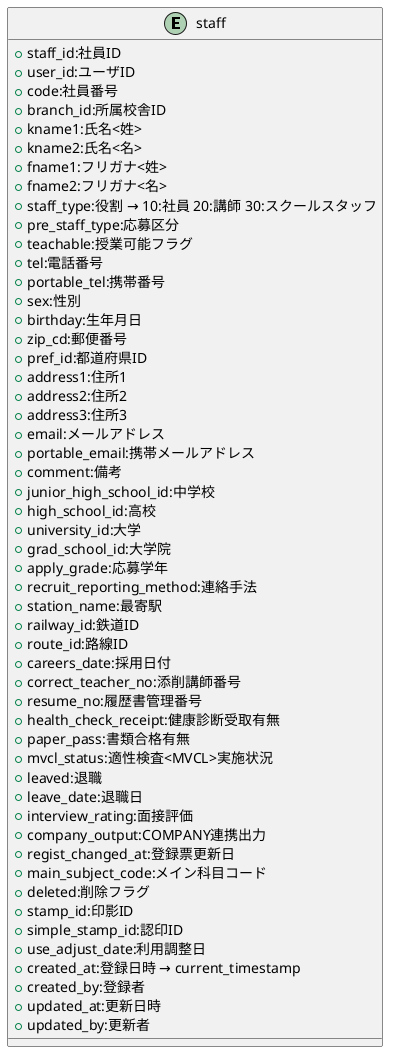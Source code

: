 @startuml

entity "staff"{
    + staff_id:社員ID
    + user_id:ユーザID
    + code:社員番号
    + branch_id:所属校舎ID
    + kname1:氏名<姓>
    + kname2:氏名<名>
    + fname1:フリガナ<姓>
    + fname2:フリガナ<名>
    + staff_type:役割 → 10:社員 20:講師 30:スクールスタッフ
    + pre_staff_type:応募区分
    + teachable:授業可能フラグ
    + tel:電話番号
    + portable_tel:携帯番号
    + sex:性別
    + birthday:生年月日
    + zip_cd:郵便番号
    + pref_id:都道府県ID
    + address1:住所1
    + address2:住所2
    + address3:住所3
    + email:メールアドレス
    + portable_email:携帯メールアドレス
    + comment:備考
    + junior_high_school_id:中学校
    + high_school_id:高校
    + university_id:大学
    + grad_school_id:大学院
    + apply_grade:応募学年
    + recruit_reporting_method:連絡手法
    + station_name:最寄駅
    + railway_id:鉄道ID
    + route_id:路線ID
    + careers_date:採用日付
    + correct_teacher_no:添削講師番号
    + resume_no:履歴書管理番号
    + health_check_receipt:健康診断受取有無
    + paper_pass:書類合格有無
    + mvcl_status:適性検査<MVCL>実施状況
    + leaved:退職
    + leave_date:退職日
    + interview_rating:面接評価
    + company_output:COMPANY連携出力
    + regist_changed_at:登録票更新日
    + main_subject_code:メイン科目コード
    + deleted:削除フラグ
    + stamp_id:印影ID
    + simple_stamp_id:認印ID
    + use_adjust_date:利用調整日
    + created_at:登録日時 → current_timestamp
    + created_by:登録者
    + updated_at:更新日時
    + updated_by:更新者
}

@enduml